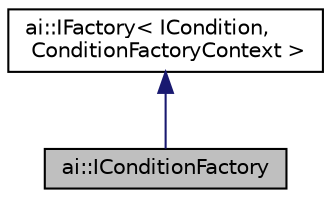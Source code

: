 digraph "ai::IConditionFactory"
{
  edge [fontname="Helvetica",fontsize="10",labelfontname="Helvetica",labelfontsize="10"];
  node [fontname="Helvetica",fontsize="10",shape=record];
  Node1 [label="ai::IConditionFactory",height=0.2,width=0.4,color="black", fillcolor="grey75", style="filled", fontcolor="black"];
  Node2 -> Node1 [dir="back",color="midnightblue",fontsize="10",style="solid",fontname="Helvetica"];
  Node2 [label="ai::IFactory\< ICondition,\l ConditionFactoryContext \>",height=0.2,width=0.4,color="black", fillcolor="white", style="filled",URL="$classai_1_1IFactory.html"];
}
